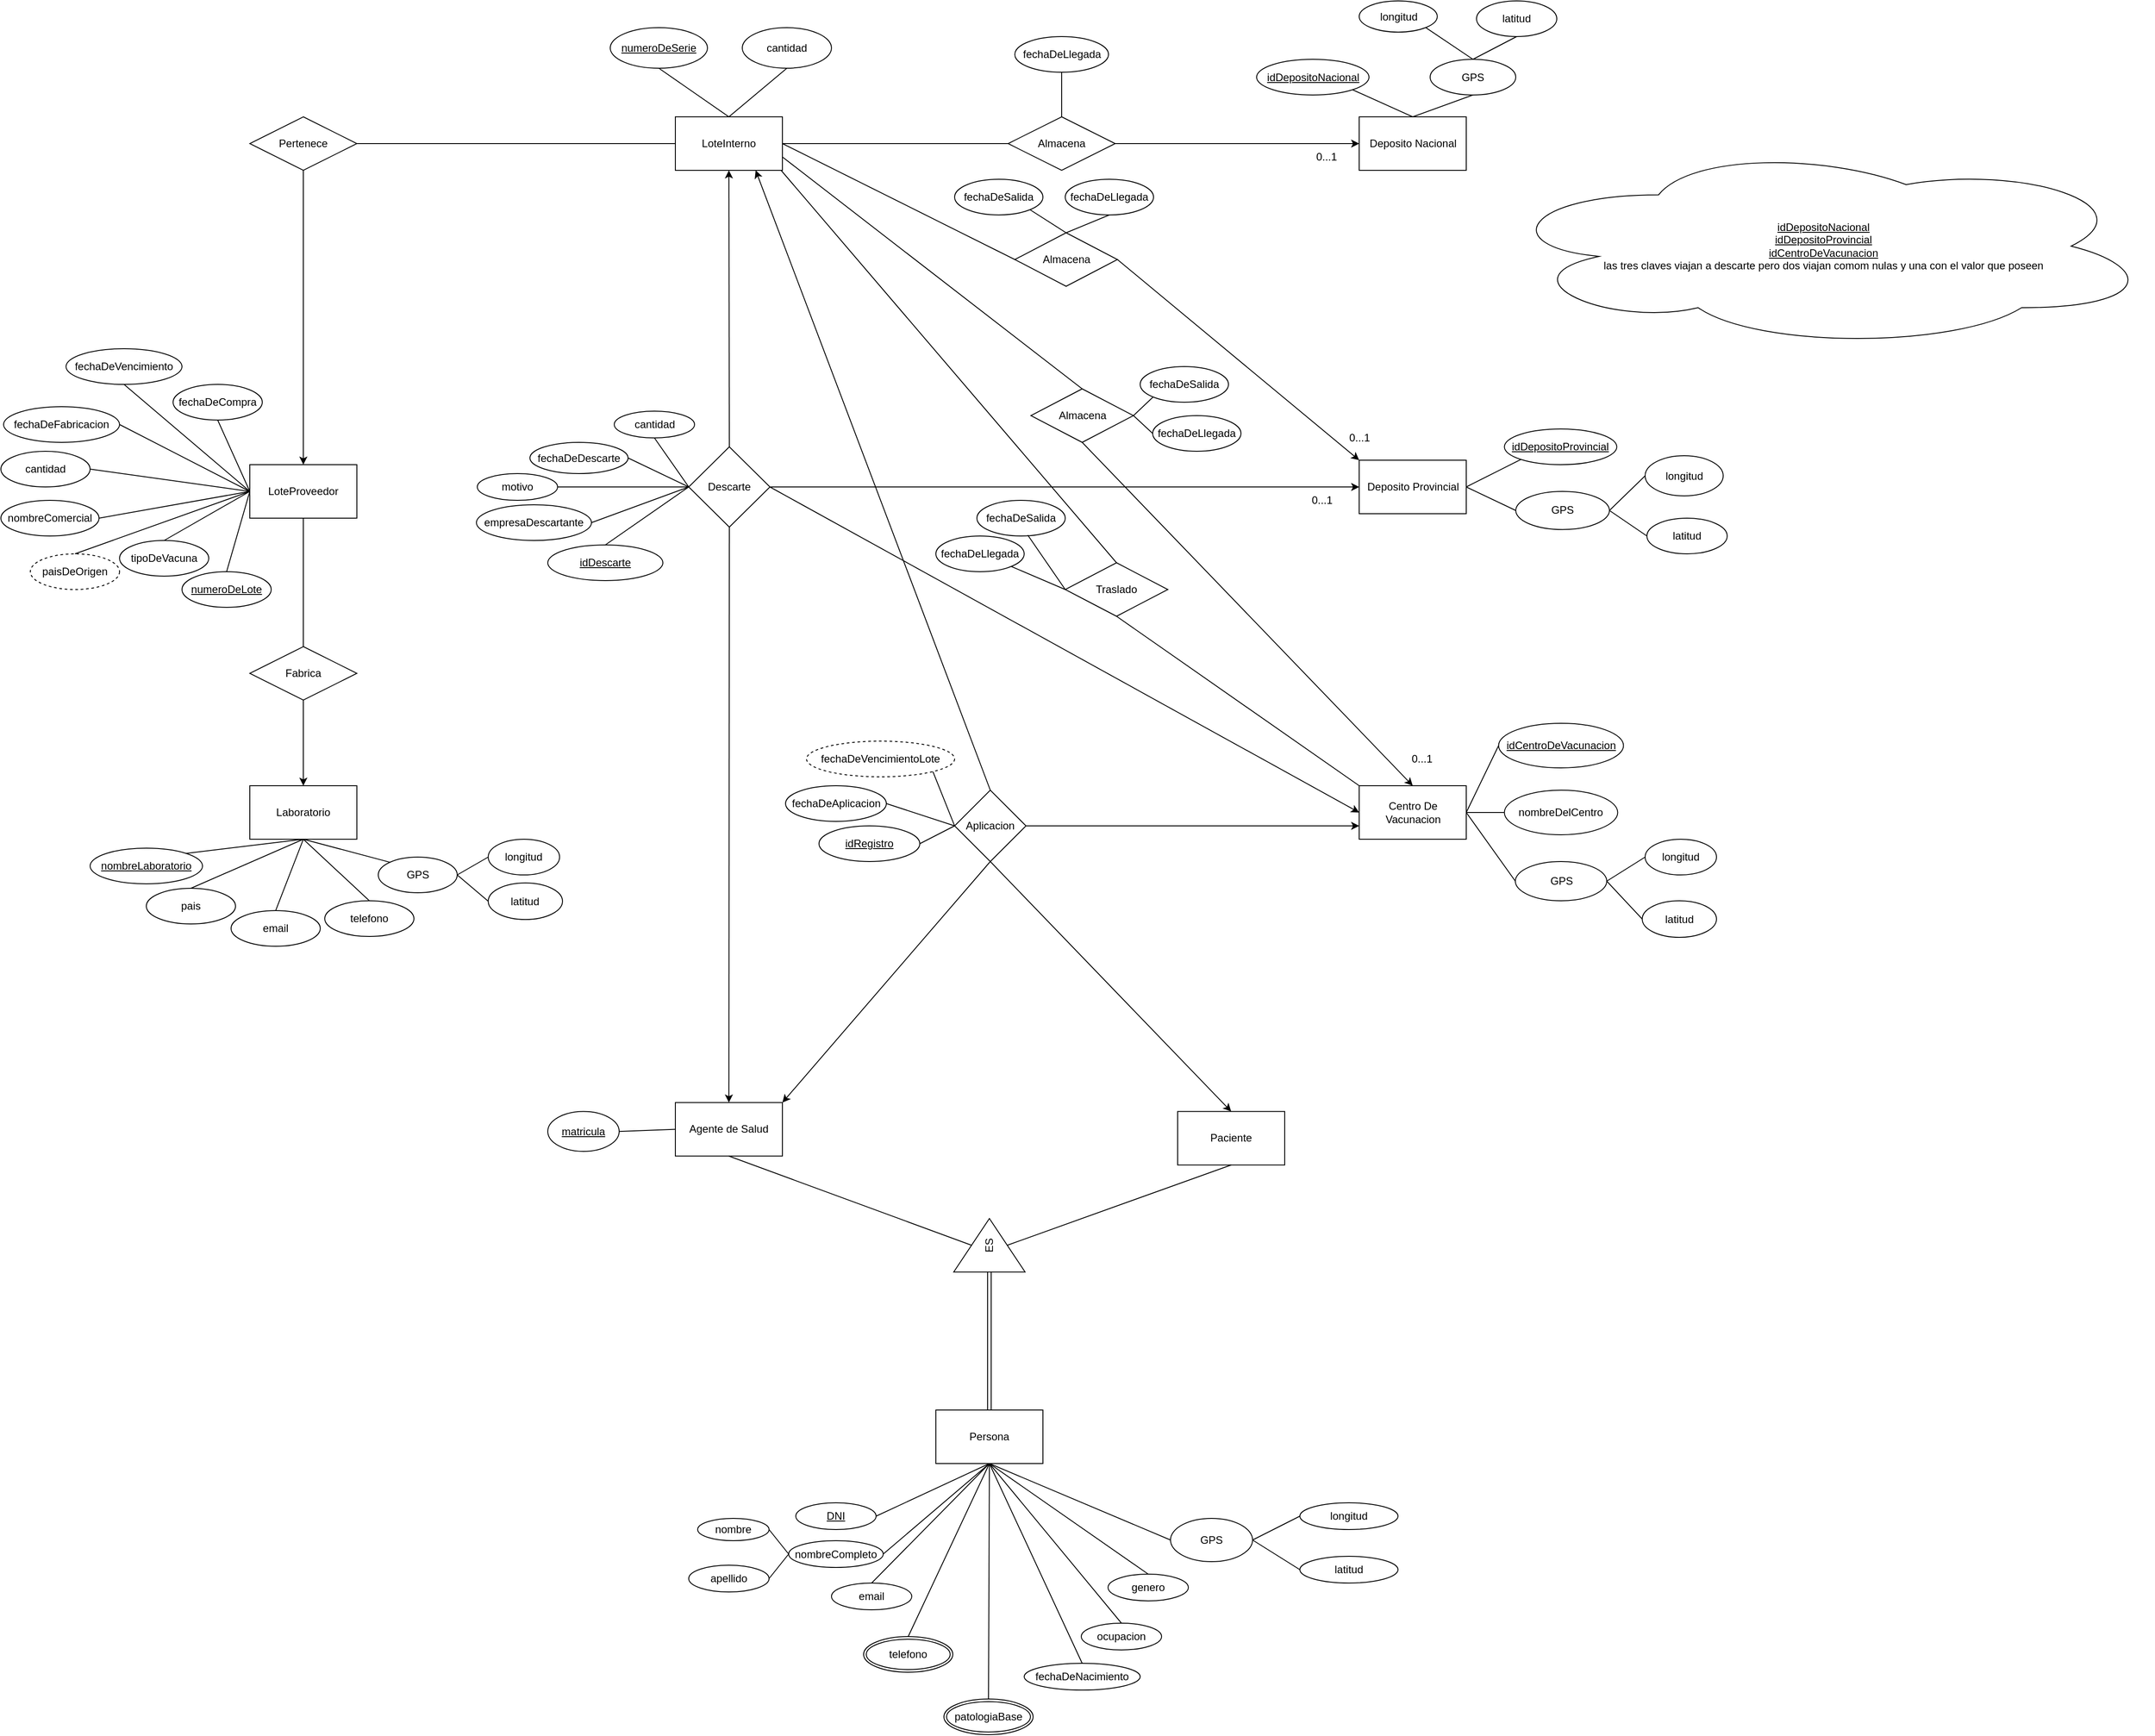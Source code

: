 <mxfile version="21.3.7" type="device">
  <diagram name="Página-1" id="UumRgVF10OllgIxd6Wih">
    <mxGraphModel dx="2501" dy="844" grid="1" gridSize="10" guides="1" tooltips="1" connect="1" arrows="1" fold="1" page="1" pageScale="1" pageWidth="827" pageHeight="1169" math="0" shadow="0">
      <root>
        <mxCell id="0" />
        <mxCell id="1" parent="0" />
        <mxCell id="G4ubJuRZwnA4jvrCSkE_-2" value="" style="endArrow=none;html=1;rounded=0;entryX=1;entryY=0.5;entryDx=0;entryDy=0;exitX=0;exitY=0.5;exitDx=0;exitDy=0;" parent="1" source="S8Munmt8jO5Z0ubaHOOv-16" target="G4ubJuRZwnA4jvrCSkE_-52" edge="1">
          <mxGeometry width="50" height="50" relative="1" as="geometry">
            <mxPoint x="-124" y="555" as="sourcePoint" />
            <mxPoint x="407" y="140" as="targetPoint" />
          </mxGeometry>
        </mxCell>
        <mxCell id="G4ubJuRZwnA4jvrCSkE_-3" value="" style="endArrow=none;html=1;rounded=0;entryX=0.5;entryY=1;entryDx=0;entryDy=0;exitX=0;exitY=0.5;exitDx=0;exitDy=0;" parent="1" source="S8Munmt8jO5Z0ubaHOOv-16" target="G4ubJuRZwnA4jvrCSkE_-53" edge="1">
          <mxGeometry width="50" height="50" relative="1" as="geometry">
            <mxPoint x="-124" y="555" as="sourcePoint" />
            <mxPoint x="511" y="110" as="targetPoint" />
          </mxGeometry>
        </mxCell>
        <mxCell id="G4ubJuRZwnA4jvrCSkE_-5" value="" style="endArrow=none;html=1;rounded=0;entryX=0.5;entryY=1;entryDx=0;entryDy=0;exitX=0;exitY=0.5;exitDx=0;exitDy=0;" parent="1" source="S8Munmt8jO5Z0ubaHOOv-16" target="G4ubJuRZwnA4jvrCSkE_-54" edge="1">
          <mxGeometry width="50" height="50" relative="1" as="geometry">
            <mxPoint x="-124" y="555" as="sourcePoint" />
            <mxPoint x="537" y="170" as="targetPoint" />
          </mxGeometry>
        </mxCell>
        <mxCell id="G4ubJuRZwnA4jvrCSkE_-6" value="Deposito Nacional" style="rounded=0;whiteSpace=wrap;html=1;" parent="1" vertex="1">
          <mxGeometry x="1109.5" y="140" width="120" height="60" as="geometry" />
        </mxCell>
        <mxCell id="G4ubJuRZwnA4jvrCSkE_-7" value="" style="endArrow=none;html=1;rounded=0;exitX=0.5;exitY=1;exitDx=0;exitDy=0;entryX=1;entryY=0;entryDx=0;entryDy=0;" parent="1" source="S8Munmt8jO5Z0ubaHOOv-17" target="G4ubJuRZwnA4jvrCSkE_-37" edge="1">
          <mxGeometry width="50" height="50" relative="1" as="geometry">
            <mxPoint x="-74" y="944" as="sourcePoint" />
            <mxPoint x="-169" y="969" as="targetPoint" />
          </mxGeometry>
        </mxCell>
        <mxCell id="G4ubJuRZwnA4jvrCSkE_-8" value="" style="endArrow=none;html=1;rounded=0;exitX=0.5;exitY=1;exitDx=0;exitDy=0;entryX=0;entryY=0;entryDx=0;entryDy=0;" parent="1" source="S8Munmt8jO5Z0ubaHOOv-17" target="S8Munmt8jO5Z0ubaHOOv-19" edge="1">
          <mxGeometry width="50" height="50" relative="1" as="geometry">
            <mxPoint x="-74" y="944" as="sourcePoint" />
            <mxPoint x="10" y="970" as="targetPoint" />
          </mxGeometry>
        </mxCell>
        <mxCell id="G4ubJuRZwnA4jvrCSkE_-9" value="" style="endArrow=none;html=1;rounded=0;exitX=0.5;exitY=1;exitDx=0;exitDy=0;entryX=0.5;entryY=0;entryDx=0;entryDy=0;" parent="1" source="S8Munmt8jO5Z0ubaHOOv-17" target="G4ubJuRZwnA4jvrCSkE_-95" edge="1">
          <mxGeometry width="50" height="50" relative="1" as="geometry">
            <mxPoint x="-74" y="944" as="sourcePoint" />
            <mxPoint x="10" y="1004" as="targetPoint" />
          </mxGeometry>
        </mxCell>
        <mxCell id="G4ubJuRZwnA4jvrCSkE_-12" value="fechaDeAplicacion" style="ellipse;whiteSpace=wrap;html=1;" parent="1" vertex="1">
          <mxGeometry x="466.5" y="890" width="113" height="40" as="geometry" />
        </mxCell>
        <mxCell id="G4ubJuRZwnA4jvrCSkE_-13" value="" style="endArrow=none;html=1;rounded=0;exitX=1;exitY=0.5;exitDx=0;exitDy=0;entryX=0;entryY=0.5;entryDx=0;entryDy=0;" parent="1" source="98Teu61B5DkahZ-dsKw--10" target="G4ubJuRZwnA4jvrCSkE_-22" edge="1">
          <mxGeometry width="50" height="50" relative="1" as="geometry">
            <mxPoint x="851" y="1227.5" as="sourcePoint" />
            <mxPoint x="1022" y="1152.5" as="targetPoint" />
          </mxGeometry>
        </mxCell>
        <mxCell id="G4ubJuRZwnA4jvrCSkE_-14" value="" style="endArrow=none;html=1;rounded=0;exitX=0.5;exitY=0;exitDx=0;exitDy=0;entryX=0;entryY=0.5;entryDx=0;entryDy=0;" parent="1" source="G4ubJuRZwnA4jvrCSkE_-50" target="S8Munmt8jO5Z0ubaHOOv-16" edge="1">
          <mxGeometry width="50" height="50" relative="1" as="geometry">
            <mxPoint x="271" y="210" as="sourcePoint" />
            <mxPoint x="-124" y="555" as="targetPoint" />
          </mxGeometry>
        </mxCell>
        <mxCell id="G4ubJuRZwnA4jvrCSkE_-15" value="" style="endArrow=none;html=1;rounded=0;exitX=0.5;exitY=1;exitDx=0;exitDy=0;entryX=0.5;entryY=0;entryDx=0;entryDy=0;" parent="1" source="G4ubJuRZwnA4jvrCSkE_-51" edge="1" target="S8Munmt8jO5Z0ubaHOOv-7">
          <mxGeometry width="50" height="50" relative="1" as="geometry">
            <mxPoint x="306" y="20" as="sourcePoint" />
            <mxPoint x="393" y="109" as="targetPoint" />
          </mxGeometry>
        </mxCell>
        <mxCell id="G4ubJuRZwnA4jvrCSkE_-16" value="" style="endArrow=none;html=1;rounded=0;exitX=0.5;exitY=0;exitDx=0;exitDy=0;entryX=0.5;entryY=1;entryDx=0;entryDy=0;" parent="1" source="G4ubJuRZwnA4jvrCSkE_-43" target="S8Munmt8jO5Z0ubaHOOv-16" edge="1">
          <mxGeometry width="50" height="50" relative="1" as="geometry">
            <mxPoint x="-187" y="385" as="sourcePoint" />
            <mxPoint x="-74" y="575" as="targetPoint" />
          </mxGeometry>
        </mxCell>
        <mxCell id="G4ubJuRZwnA4jvrCSkE_-17" value="" style="endArrow=none;html=1;rounded=0;entryX=1;entryY=0.5;entryDx=0;entryDy=0;exitX=0;exitY=0.5;exitDx=0;exitDy=0;" parent="1" source="S8Munmt8jO5Z0ubaHOOv-16" target="G4ubJuRZwnA4jvrCSkE_-48" edge="1">
          <mxGeometry width="50" height="50" relative="1" as="geometry">
            <mxPoint x="-124" y="555" as="sourcePoint" />
            <mxPoint x="51" y="465" as="targetPoint" />
          </mxGeometry>
        </mxCell>
        <mxCell id="G4ubJuRZwnA4jvrCSkE_-18" value="" style="endArrow=none;html=1;rounded=0;entryX=0.5;entryY=0;entryDx=0;entryDy=0;exitX=0;exitY=0.5;exitDx=0;exitDy=0;" parent="1" source="S8Munmt8jO5Z0ubaHOOv-16" target="G4ubJuRZwnA4jvrCSkE_-47" edge="1">
          <mxGeometry width="50" height="50" relative="1" as="geometry">
            <mxPoint x="-124" y="555" as="sourcePoint" />
            <mxPoint x="-39" y="435" as="targetPoint" />
          </mxGeometry>
        </mxCell>
        <mxCell id="G4ubJuRZwnA4jvrCSkE_-19" value="Centro De Vacunacion" style="rounded=0;whiteSpace=wrap;html=1;" parent="1" vertex="1">
          <mxGeometry x="1109.5" y="890" width="120" height="60" as="geometry" />
        </mxCell>
        <mxCell id="G4ubJuRZwnA4jvrCSkE_-22" value="Aplicacion" style="rhombus;whiteSpace=wrap;html=1;fillColor=#FFFFFF;" parent="1" vertex="1">
          <mxGeometry x="656" y="895" width="80" height="80" as="geometry" />
        </mxCell>
        <mxCell id="G4ubJuRZwnA4jvrCSkE_-23" value="" style="endArrow=classic;html=1;rounded=0;exitX=1;exitY=0.5;exitDx=0;exitDy=0;entryX=0;entryY=0.75;entryDx=0;entryDy=0;" parent="1" source="G4ubJuRZwnA4jvrCSkE_-22" target="G4ubJuRZwnA4jvrCSkE_-19" edge="1">
          <mxGeometry width="50" height="50" relative="1" as="geometry">
            <mxPoint x="1257" y="1081.5" as="sourcePoint" />
            <mxPoint x="910" y="1000" as="targetPoint" />
          </mxGeometry>
        </mxCell>
        <mxCell id="G4ubJuRZwnA4jvrCSkE_-26" value="" style="endArrow=none;html=1;rounded=0;exitX=1;exitY=0.5;exitDx=0;exitDy=0;entryX=0;entryY=0.5;entryDx=0;entryDy=0;" parent="1" source="G4ubJuRZwnA4jvrCSkE_-27" edge="1">
          <mxGeometry relative="1" as="geometry">
            <mxPoint x="-74.0" y="535" as="sourcePoint" />
            <mxPoint x="353" y="170" as="targetPoint" />
          </mxGeometry>
        </mxCell>
        <mxCell id="G4ubJuRZwnA4jvrCSkE_-27" value="Pertenece" style="shape=rhombus;perimeter=rhombusPerimeter;whiteSpace=wrap;html=1;align=center;" parent="1" vertex="1">
          <mxGeometry x="-134" y="140" width="120" height="60" as="geometry" />
        </mxCell>
        <mxCell id="G4ubJuRZwnA4jvrCSkE_-29" value="" style="endArrow=none;html=1;rounded=0;entryX=1;entryY=0.5;entryDx=0;entryDy=0;exitX=0;exitY=0.5;exitDx=0;exitDy=0;" parent="1" source="G4ubJuRZwnA4jvrCSkE_-55" target="S8Munmt8jO5Z0ubaHOOv-7" edge="1">
          <mxGeometry width="50" height="50" relative="1" as="geometry">
            <mxPoint x="690" y="260" as="sourcePoint" />
            <mxPoint x="453" y="170" as="targetPoint" />
          </mxGeometry>
        </mxCell>
        <mxCell id="G4ubJuRZwnA4jvrCSkE_-30" value="" style="endArrow=classic;html=1;rounded=0;entryX=0;entryY=0.5;entryDx=0;entryDy=0;exitX=1;exitY=0.5;exitDx=0;exitDy=0;" parent="1" source="G4ubJuRZwnA4jvrCSkE_-55" target="G4ubJuRZwnA4jvrCSkE_-6" edge="1">
          <mxGeometry width="50" height="50" relative="1" as="geometry">
            <mxPoint x="960" y="310" as="sourcePoint" />
            <mxPoint x="1040" y="340" as="targetPoint" />
          </mxGeometry>
        </mxCell>
        <mxCell id="G4ubJuRZwnA4jvrCSkE_-31" value="&lt;u&gt;idDepositoNacional&lt;/u&gt;" style="ellipse;whiteSpace=wrap;html=1;align=center;" parent="1" vertex="1">
          <mxGeometry x="994.5" y="75.5" width="126" height="40" as="geometry" />
        </mxCell>
        <mxCell id="G4ubJuRZwnA4jvrCSkE_-32" value="" style="endArrow=none;html=1;rounded=0;entryX=1;entryY=1;entryDx=0;entryDy=0;exitX=0.5;exitY=0;exitDx=0;exitDy=0;" parent="1" source="G4ubJuRZwnA4jvrCSkE_-6" target="G4ubJuRZwnA4jvrCSkE_-31" edge="1">
          <mxGeometry width="50" height="50" relative="1" as="geometry">
            <mxPoint x="1151.5" y="134.5" as="sourcePoint" />
            <mxPoint x="1250.5" y="104.5" as="targetPoint" />
          </mxGeometry>
        </mxCell>
        <mxCell id="G4ubJuRZwnA4jvrCSkE_-34" value="" style="endArrow=none;html=1;rounded=0;entryX=0;entryY=0.5;entryDx=0;entryDy=0;exitX=1;exitY=0.5;exitDx=0;exitDy=0;" parent="1" source="S8Munmt8jO5Z0ubaHOOv-7" target="G4ubJuRZwnA4jvrCSkE_-20" edge="1">
          <mxGeometry relative="1" as="geometry">
            <mxPoint x="453" y="180" as="sourcePoint" />
            <mxPoint x="1001" y="580" as="targetPoint" />
          </mxGeometry>
        </mxCell>
        <mxCell id="G4ubJuRZwnA4jvrCSkE_-37" value="nombreLaboratorio" style="ellipse;whiteSpace=wrap;html=1;align=center;fontStyle=4;" parent="1" vertex="1">
          <mxGeometry x="-313" y="960" width="126" height="40" as="geometry" />
        </mxCell>
        <mxCell id="G4ubJuRZwnA4jvrCSkE_-42" value="" style="edgeStyle=orthogonalEdgeStyle;rounded=0;orthogonalLoop=1;jettySize=auto;html=1;entryX=0.5;entryY=0;entryDx=0;entryDy=0;" parent="1" source="G4ubJuRZwnA4jvrCSkE_-43" target="S8Munmt8jO5Z0ubaHOOv-17" edge="1">
          <mxGeometry relative="1" as="geometry">
            <mxPoint x="-74" y="904" as="targetPoint" />
          </mxGeometry>
        </mxCell>
        <mxCell id="G4ubJuRZwnA4jvrCSkE_-43" value="Fabrica" style="shape=rhombus;perimeter=rhombusPerimeter;whiteSpace=wrap;html=1;align=center;" parent="1" vertex="1">
          <mxGeometry x="-134" y="734" width="120" height="60" as="geometry" />
        </mxCell>
        <mxCell id="G4ubJuRZwnA4jvrCSkE_-47" value="tipoDeVacuna" style="ellipse;whiteSpace=wrap;html=1;align=center;" parent="1" vertex="1">
          <mxGeometry x="-280" y="615" width="100" height="40" as="geometry" />
        </mxCell>
        <mxCell id="G4ubJuRZwnA4jvrCSkE_-48" value="nombreComercial" style="ellipse;whiteSpace=wrap;html=1;align=center;" parent="1" vertex="1">
          <mxGeometry x="-413" y="570" width="110" height="40" as="geometry" />
        </mxCell>
        <mxCell id="G4ubJuRZwnA4jvrCSkE_-50" value="numeroDeLote" style="ellipse;whiteSpace=wrap;html=1;align=center;fontStyle=4;" parent="1" vertex="1">
          <mxGeometry x="-210" y="650" width="100" height="40" as="geometry" />
        </mxCell>
        <mxCell id="G4ubJuRZwnA4jvrCSkE_-51" value="cantidad" style="ellipse;whiteSpace=wrap;html=1;align=center;fillColor=#FFFFFF;" parent="1" vertex="1">
          <mxGeometry x="418" y="40" width="100" height="45.5" as="geometry" />
        </mxCell>
        <mxCell id="G4ubJuRZwnA4jvrCSkE_-52" value="fechaDeFabricacion" style="ellipse;whiteSpace=wrap;html=1;align=center;" parent="1" vertex="1">
          <mxGeometry x="-410" y="465" width="130" height="40" as="geometry" />
        </mxCell>
        <mxCell id="G4ubJuRZwnA4jvrCSkE_-53" value="fechaDeVencimiento" style="ellipse;whiteSpace=wrap;html=1;align=center;" parent="1" vertex="1">
          <mxGeometry x="-340" y="400" width="130" height="40" as="geometry" />
        </mxCell>
        <mxCell id="G4ubJuRZwnA4jvrCSkE_-54" value="fechaDeCompra" style="ellipse;whiteSpace=wrap;html=1;align=center;" parent="1" vertex="1">
          <mxGeometry x="-220" y="440" width="100" height="40" as="geometry" />
        </mxCell>
        <mxCell id="G4ubJuRZwnA4jvrCSkE_-55" value="Almacena" style="shape=rhombus;perimeter=rhombusPerimeter;whiteSpace=wrap;html=1;align=center;" parent="1" vertex="1">
          <mxGeometry x="716" y="140" width="120" height="60" as="geometry" />
        </mxCell>
        <mxCell id="G4ubJuRZwnA4jvrCSkE_-56" value="Deposito Provincial" style="rounded=0;whiteSpace=wrap;html=1;" parent="1" vertex="1">
          <mxGeometry x="1109.5" y="525" width="120" height="60" as="geometry" />
        </mxCell>
        <mxCell id="G4ubJuRZwnA4jvrCSkE_-57" value="&lt;u&gt;idDepositoProvincial&lt;/u&gt;" style="ellipse;whiteSpace=wrap;html=1;align=center;" parent="1" vertex="1">
          <mxGeometry x="1272.25" y="490" width="126" height="40" as="geometry" />
        </mxCell>
        <mxCell id="G4ubJuRZwnA4jvrCSkE_-58" value="" style="endArrow=none;html=1;rounded=0;entryX=0;entryY=1;entryDx=0;entryDy=0;exitX=1;exitY=0.5;exitDx=0;exitDy=0;" parent="1" source="G4ubJuRZwnA4jvrCSkE_-56" target="G4ubJuRZwnA4jvrCSkE_-57" edge="1">
          <mxGeometry width="50" height="50" relative="1" as="geometry">
            <mxPoint x="1232.5" y="555" as="sourcePoint" />
            <mxPoint x="966.5" y="580" as="targetPoint" />
          </mxGeometry>
        </mxCell>
        <mxCell id="G4ubJuRZwnA4jvrCSkE_-59" value="paisDeOrigen" style="ellipse;whiteSpace=wrap;html=1;align=center;dashed=1;" parent="1" vertex="1">
          <mxGeometry x="-380" y="630" width="100" height="40" as="geometry" />
        </mxCell>
        <mxCell id="G4ubJuRZwnA4jvrCSkE_-60" value="" style="endArrow=none;html=1;rounded=0;exitX=0;exitY=0.5;exitDx=0;exitDy=0;entryX=0.5;entryY=0;entryDx=0;entryDy=0;" parent="1" source="S8Munmt8jO5Z0ubaHOOv-16" target="G4ubJuRZwnA4jvrCSkE_-59" edge="1">
          <mxGeometry width="50" height="50" relative="1" as="geometry">
            <mxPoint x="-124" y="555" as="sourcePoint" />
            <mxPoint x="-139" y="485" as="targetPoint" />
          </mxGeometry>
        </mxCell>
        <mxCell id="G4ubJuRZwnA4jvrCSkE_-64" value="Persona" style="rounded=0;whiteSpace=wrap;html=1;" parent="1" vertex="1">
          <mxGeometry x="635" y="1590" width="120" height="60" as="geometry" />
        </mxCell>
        <mxCell id="G4ubJuRZwnA4jvrCSkE_-65" value="&lt;u&gt;DNI&lt;/u&gt;" style="ellipse;whiteSpace=wrap;html=1;" parent="1" vertex="1">
          <mxGeometry x="478" y="1694" width="90" height="30" as="geometry" />
        </mxCell>
        <mxCell id="G4ubJuRZwnA4jvrCSkE_-66" value="" style="endArrow=none;html=1;rounded=0;entryX=0.5;entryY=1;entryDx=0;entryDy=0;exitX=1;exitY=0.5;exitDx=0;exitDy=0;" parent="1" source="G4ubJuRZwnA4jvrCSkE_-65" target="G4ubJuRZwnA4jvrCSkE_-64" edge="1">
          <mxGeometry width="50" height="50" relative="1" as="geometry">
            <mxPoint x="214" y="1724" as="sourcePoint" />
            <mxPoint x="329" y="1704" as="targetPoint" />
          </mxGeometry>
        </mxCell>
        <mxCell id="G4ubJuRZwnA4jvrCSkE_-67" value="genero" style="ellipse;whiteSpace=wrap;html=1;" parent="1" vertex="1">
          <mxGeometry x="828" y="1774" width="90" height="30" as="geometry" />
        </mxCell>
        <mxCell id="G4ubJuRZwnA4jvrCSkE_-68" value="email" style="ellipse;whiteSpace=wrap;html=1;" parent="1" vertex="1">
          <mxGeometry x="518" y="1784" width="90" height="30" as="geometry" />
        </mxCell>
        <mxCell id="G4ubJuRZwnA4jvrCSkE_-69" value="fechaDeNacimiento" style="ellipse;whiteSpace=wrap;html=1;" parent="1" vertex="1">
          <mxGeometry x="734" y="1874" width="130" height="30" as="geometry" />
        </mxCell>
        <mxCell id="G4ubJuRZwnA4jvrCSkE_-70" value="apellido" style="ellipse;whiteSpace=wrap;html=1;" parent="1" vertex="1">
          <mxGeometry x="358" y="1764" width="90" height="30" as="geometry" />
        </mxCell>
        <mxCell id="G4ubJuRZwnA4jvrCSkE_-71" value="nombreCompleto" style="ellipse;whiteSpace=wrap;html=1;" parent="1" vertex="1">
          <mxGeometry x="470" y="1736.5" width="106" height="30" as="geometry" />
        </mxCell>
        <mxCell id="G4ubJuRZwnA4jvrCSkE_-72" value="" style="endArrow=none;html=1;rounded=0;entryX=1;entryY=0.5;entryDx=0;entryDy=0;exitX=0.5;exitY=1;exitDx=0;exitDy=0;" parent="1" source="G4ubJuRZwnA4jvrCSkE_-64" target="G4ubJuRZwnA4jvrCSkE_-71" edge="1">
          <mxGeometry width="50" height="50" relative="1" as="geometry">
            <mxPoint x="729" y="1704" as="sourcePoint" />
            <mxPoint x="644" y="1764" as="targetPoint" />
          </mxGeometry>
        </mxCell>
        <mxCell id="G4ubJuRZwnA4jvrCSkE_-73" value="" style="endArrow=none;html=1;rounded=0;entryX=1;entryY=0.5;entryDx=0;entryDy=0;exitX=0;exitY=0.5;exitDx=0;exitDy=0;" parent="1" source="G4ubJuRZwnA4jvrCSkE_-71" target="G4ubJuRZwnA4jvrCSkE_-70" edge="1">
          <mxGeometry width="50" height="50" relative="1" as="geometry">
            <mxPoint x="779" y="1794" as="sourcePoint" />
            <mxPoint x="654" y="1774" as="targetPoint" />
          </mxGeometry>
        </mxCell>
        <mxCell id="G4ubJuRZwnA4jvrCSkE_-74" value="" style="endArrow=none;html=1;rounded=0;entryX=0.5;entryY=0;entryDx=0;entryDy=0;exitX=0.5;exitY=1;exitDx=0;exitDy=0;" parent="1" source="G4ubJuRZwnA4jvrCSkE_-64" target="G4ubJuRZwnA4jvrCSkE_-69" edge="1">
          <mxGeometry width="50" height="50" relative="1" as="geometry">
            <mxPoint x="749" y="1724" as="sourcePoint" />
            <mxPoint x="664" y="1784" as="targetPoint" />
          </mxGeometry>
        </mxCell>
        <mxCell id="G4ubJuRZwnA4jvrCSkE_-75" value="" style="endArrow=none;html=1;rounded=0;entryX=0.5;entryY=0;entryDx=0;entryDy=0;exitX=0.5;exitY=1;exitDx=0;exitDy=0;" parent="1" source="G4ubJuRZwnA4jvrCSkE_-64" target="G4ubJuRZwnA4jvrCSkE_-81" edge="1">
          <mxGeometry width="50" height="50" relative="1" as="geometry">
            <mxPoint x="739" y="1824" as="sourcePoint" />
            <mxPoint x="719" y="1844" as="targetPoint" />
          </mxGeometry>
        </mxCell>
        <mxCell id="G4ubJuRZwnA4jvrCSkE_-76" value="" style="endArrow=none;html=1;rounded=0;entryX=0.5;entryY=0;entryDx=0;entryDy=0;exitX=0.5;exitY=1;exitDx=0;exitDy=0;" parent="1" source="G4ubJuRZwnA4jvrCSkE_-64" target="G4ubJuRZwnA4jvrCSkE_-68" edge="1">
          <mxGeometry width="50" height="50" relative="1" as="geometry">
            <mxPoint x="749" y="1794" as="sourcePoint" />
            <mxPoint x="684" y="1804" as="targetPoint" />
          </mxGeometry>
        </mxCell>
        <mxCell id="G4ubJuRZwnA4jvrCSkE_-77" value="" style="endArrow=none;html=1;rounded=0;entryX=0.5;entryY=0;entryDx=0;entryDy=0;exitX=0.5;exitY=1;exitDx=0;exitDy=0;" parent="1" source="G4ubJuRZwnA4jvrCSkE_-64" target="G4ubJuRZwnA4jvrCSkE_-67" edge="1">
          <mxGeometry width="50" height="50" relative="1" as="geometry">
            <mxPoint x="779" y="1754" as="sourcePoint" />
            <mxPoint x="694" y="1814" as="targetPoint" />
            <Array as="points" />
          </mxGeometry>
        </mxCell>
        <mxCell id="G4ubJuRZwnA4jvrCSkE_-78" value="" style="endArrow=none;html=1;rounded=0;entryX=0;entryY=0.5;entryDx=0;entryDy=0;exitX=0.5;exitY=1;exitDx=0;exitDy=0;" parent="1" source="G4ubJuRZwnA4jvrCSkE_-64" target="G4ubJuRZwnA4jvrCSkE_-121" edge="1">
          <mxGeometry width="50" height="50" relative="1" as="geometry">
            <mxPoint x="789" y="1764" as="sourcePoint" />
            <mxPoint x="888" y="1726.5" as="targetPoint" />
          </mxGeometry>
        </mxCell>
        <mxCell id="G4ubJuRZwnA4jvrCSkE_-79" value="nombre" style="ellipse;whiteSpace=wrap;html=1;align=center;" parent="1" vertex="1">
          <mxGeometry x="368" y="1711.5" width="80" height="25" as="geometry" />
        </mxCell>
        <mxCell id="G4ubJuRZwnA4jvrCSkE_-80" value="" style="endArrow=none;html=1;rounded=0;entryX=1;entryY=0.5;entryDx=0;entryDy=0;exitX=0;exitY=0.5;exitDx=0;exitDy=0;" parent="1" source="G4ubJuRZwnA4jvrCSkE_-71" target="G4ubJuRZwnA4jvrCSkE_-79" edge="1">
          <mxGeometry width="50" height="50" relative="1" as="geometry">
            <mxPoint x="568" y="1779" as="sourcePoint" />
            <mxPoint x="528" y="1819" as="targetPoint" />
          </mxGeometry>
        </mxCell>
        <mxCell id="G4ubJuRZwnA4jvrCSkE_-81" value="telefono" style="ellipse;shape=doubleEllipse;margin=3;whiteSpace=wrap;html=1;align=center;" parent="1" vertex="1">
          <mxGeometry x="554" y="1844" width="100" height="40" as="geometry" />
        </mxCell>
        <mxCell id="G4ubJuRZwnA4jvrCSkE_-82" value="patologiaBase" style="ellipse;shape=doubleEllipse;margin=3;whiteSpace=wrap;html=1;align=center;" parent="1" vertex="1">
          <mxGeometry x="644" y="1914" width="100" height="40" as="geometry" />
        </mxCell>
        <mxCell id="G4ubJuRZwnA4jvrCSkE_-83" value="" style="endArrow=none;html=1;rounded=0;entryX=0.5;entryY=0;entryDx=0;entryDy=0;exitX=0.5;exitY=1;exitDx=0;exitDy=0;" parent="1" source="G4ubJuRZwnA4jvrCSkE_-64" target="G4ubJuRZwnA4jvrCSkE_-82" edge="1">
          <mxGeometry width="50" height="50" relative="1" as="geometry">
            <mxPoint x="729" y="1704" as="sourcePoint" />
            <mxPoint x="874" y="1794" as="targetPoint" />
          </mxGeometry>
        </mxCell>
        <mxCell id="G4ubJuRZwnA4jvrCSkE_-84" value="ocupacion" style="ellipse;whiteSpace=wrap;html=1;" parent="1" vertex="1">
          <mxGeometry x="798" y="1829" width="90" height="30" as="geometry" />
        </mxCell>
        <mxCell id="G4ubJuRZwnA4jvrCSkE_-85" value="" style="endArrow=none;html=1;rounded=0;entryX=0.5;entryY=0;entryDx=0;entryDy=0;exitX=0.5;exitY=1;exitDx=0;exitDy=0;" parent="1" source="G4ubJuRZwnA4jvrCSkE_-64" target="G4ubJuRZwnA4jvrCSkE_-84" edge="1">
          <mxGeometry width="50" height="50" relative="1" as="geometry">
            <mxPoint x="729" y="1704" as="sourcePoint" />
            <mxPoint x="918" y="1739" as="targetPoint" />
            <Array as="points" />
          </mxGeometry>
        </mxCell>
        <mxCell id="G4ubJuRZwnA4jvrCSkE_-86" value="ES" style="triangle;whiteSpace=wrap;html=1;rotation=-90;" parent="1" vertex="1">
          <mxGeometry x="665" y="1365.25" width="60" height="80" as="geometry" />
        </mxCell>
        <mxCell id="G4ubJuRZwnA4jvrCSkE_-87" value="" style="endArrow=none;html=1;rounded=0;entryX=0.5;entryY=0;entryDx=0;entryDy=0;exitX=0;exitY=0.5;exitDx=0;exitDy=0;shape=link;" parent="1" source="G4ubJuRZwnA4jvrCSkE_-86" target="G4ubJuRZwnA4jvrCSkE_-64" edge="1">
          <mxGeometry relative="1" as="geometry">
            <mxPoint x="583" y="1520" as="sourcePoint" />
            <mxPoint x="743" y="1520" as="targetPoint" />
          </mxGeometry>
        </mxCell>
        <mxCell id="G4ubJuRZwnA4jvrCSkE_-88" value="Agente de Salud" style="rounded=0;whiteSpace=wrap;html=1;" parent="1" vertex="1">
          <mxGeometry x="343" y="1245.25" width="120" height="60" as="geometry" />
        </mxCell>
        <mxCell id="G4ubJuRZwnA4jvrCSkE_-89" value="" style="endArrow=none;html=1;rounded=0;entryX=0.5;entryY=1;entryDx=0;entryDy=0;exitX=0.5;exitY=0;exitDx=0;exitDy=0;" parent="1" source="G4ubJuRZwnA4jvrCSkE_-86" target="G4ubJuRZwnA4jvrCSkE_-88" edge="1">
          <mxGeometry width="50" height="50" relative="1" as="geometry">
            <mxPoint x="1277" y="1345.25" as="sourcePoint" />
            <mxPoint x="1327" y="1295.25" as="targetPoint" />
          </mxGeometry>
        </mxCell>
        <mxCell id="G4ubJuRZwnA4jvrCSkE_-90" value="Paciente" style="rounded=0;whiteSpace=wrap;html=1;" parent="1" vertex="1">
          <mxGeometry x="906" y="1255.25" width="120" height="60" as="geometry" />
        </mxCell>
        <mxCell id="G4ubJuRZwnA4jvrCSkE_-91" value="matricula" style="ellipse;whiteSpace=wrap;html=1;align=center;fontStyle=4;" parent="1" vertex="1">
          <mxGeometry x="200" y="1255.25" width="80" height="44.75" as="geometry" />
        </mxCell>
        <mxCell id="G4ubJuRZwnA4jvrCSkE_-92" value="" style="endArrow=none;html=1;rounded=0;entryX=0.5;entryY=1;entryDx=0;entryDy=0;exitX=0.5;exitY=1;exitDx=0;exitDy=0;" parent="1" source="G4ubJuRZwnA4jvrCSkE_-86" target="G4ubJuRZwnA4jvrCSkE_-90" edge="1">
          <mxGeometry width="50" height="50" relative="1" as="geometry">
            <mxPoint x="1053" y="1445.25" as="sourcePoint" />
            <mxPoint x="973" y="1305.25" as="targetPoint" />
          </mxGeometry>
        </mxCell>
        <mxCell id="G4ubJuRZwnA4jvrCSkE_-93" value="" style="endArrow=none;html=1;rounded=0;entryX=0;entryY=0.5;entryDx=0;entryDy=0;exitX=1;exitY=0.5;exitDx=0;exitDy=0;" parent="1" source="G4ubJuRZwnA4jvrCSkE_-91" target="G4ubJuRZwnA4jvrCSkE_-88" edge="1">
          <mxGeometry width="50" height="50" relative="1" as="geometry">
            <mxPoint x="230" y="1305.25" as="sourcePoint" />
            <mxPoint y="1275.25" as="targetPoint" />
          </mxGeometry>
        </mxCell>
        <mxCell id="G4ubJuRZwnA4jvrCSkE_-95" value="telefono" style="ellipse;whiteSpace=wrap;html=1;align=center;" parent="1" vertex="1">
          <mxGeometry x="-50" y="1019" width="100" height="40" as="geometry" />
        </mxCell>
        <mxCell id="G4ubJuRZwnA4jvrCSkE_-96" value="" style="endArrow=none;html=1;rounded=0;exitX=0.5;exitY=1;exitDx=0;exitDy=0;entryX=0.5;entryY=0;entryDx=0;entryDy=0;" parent="1" source="S8Munmt8jO5Z0ubaHOOv-17" target="G4ubJuRZwnA4jvrCSkE_-97" edge="1">
          <mxGeometry width="50" height="50" relative="1" as="geometry">
            <mxPoint x="-74" y="944" as="sourcePoint" />
            <mxPoint x="-20" y="1034" as="targetPoint" />
          </mxGeometry>
        </mxCell>
        <mxCell id="G4ubJuRZwnA4jvrCSkE_-97" value="email" style="ellipse;whiteSpace=wrap;html=1;align=center;" parent="1" vertex="1">
          <mxGeometry x="-155" y="1030" width="100" height="40" as="geometry" />
        </mxCell>
        <mxCell id="G4ubJuRZwnA4jvrCSkE_-98" value="&lt;u&gt;idDepositoNacional&lt;br&gt;idDepositoProvincial&lt;br&gt;idCentroDeVacunacion&lt;/u&gt;&lt;br&gt;las tres claves viajan a descarte pero dos viajan comom nulas y una con el valor que poseen" style="ellipse;shape=cloud;whiteSpace=wrap;html=1;align=center;" parent="1" vertex="1">
          <mxGeometry x="1260" y="170" width="740" height="230" as="geometry" />
        </mxCell>
        <mxCell id="G4ubJuRZwnA4jvrCSkE_-99" value="GPS" style="ellipse;whiteSpace=wrap;html=1;" parent="1" vertex="1">
          <mxGeometry x="1189" y="75.5" width="96" height="40" as="geometry" />
        </mxCell>
        <mxCell id="G4ubJuRZwnA4jvrCSkE_-100" value="" style="endArrow=none;html=1;rounded=0;entryX=0.5;entryY=1;entryDx=0;entryDy=0;exitX=0.5;exitY=0;exitDx=0;exitDy=0;" parent="1" source="G4ubJuRZwnA4jvrCSkE_-6" target="G4ubJuRZwnA4jvrCSkE_-99" edge="1">
          <mxGeometry width="50" height="50" relative="1" as="geometry">
            <mxPoint x="1151.5" y="134.5" as="sourcePoint" />
            <mxPoint x="1161.5" y="74.5" as="targetPoint" />
          </mxGeometry>
        </mxCell>
        <mxCell id="G4ubJuRZwnA4jvrCSkE_-105" value="GPS" style="ellipse;whiteSpace=wrap;html=1;" parent="1" vertex="1">
          <mxGeometry x="1285" y="560" width="105" height="42.75" as="geometry" />
        </mxCell>
        <mxCell id="G4ubJuRZwnA4jvrCSkE_-106" value="" style="endArrow=none;html=1;rounded=0;exitX=1;exitY=0.5;exitDx=0;exitDy=0;entryX=0;entryY=0.5;entryDx=0;entryDy=0;" parent="1" source="G4ubJuRZwnA4jvrCSkE_-56" target="G4ubJuRZwnA4jvrCSkE_-105" edge="1">
          <mxGeometry width="50" height="50" relative="1" as="geometry">
            <mxPoint x="1232.5" y="555" as="sourcePoint" />
            <mxPoint x="1461.5" y="635" as="targetPoint" />
          </mxGeometry>
        </mxCell>
        <mxCell id="G4ubJuRZwnA4jvrCSkE_-107" value="" style="endArrow=none;html=1;rounded=0;entryX=1;entryY=0.5;entryDx=0;entryDy=0;exitX=0;exitY=0.5;exitDx=0;exitDy=0;" parent="1" source="G4ubJuRZwnA4jvrCSkE_-108" target="G4ubJuRZwnA4jvrCSkE_-105" edge="1">
          <mxGeometry width="50" height="50" relative="1" as="geometry">
            <mxPoint x="848.5" y="500" as="sourcePoint" />
            <mxPoint x="772.5" y="560" as="targetPoint" />
          </mxGeometry>
        </mxCell>
        <mxCell id="G4ubJuRZwnA4jvrCSkE_-108" value="latitud" style="ellipse;whiteSpace=wrap;html=1;" parent="1" vertex="1">
          <mxGeometry x="1432" y="590" width="90" height="40" as="geometry" />
        </mxCell>
        <mxCell id="G4ubJuRZwnA4jvrCSkE_-109" value="" style="endArrow=none;html=1;rounded=0;entryX=1;entryY=0.5;entryDx=0;entryDy=0;exitX=0;exitY=0.5;exitDx=0;exitDy=0;" parent="1" source="G4ubJuRZwnA4jvrCSkE_-110" target="G4ubJuRZwnA4jvrCSkE_-105" edge="1">
          <mxGeometry width="50" height="50" relative="1" as="geometry">
            <mxPoint x="988.5" y="500" as="sourcePoint" />
            <mxPoint x="1019.5" y="560" as="targetPoint" />
          </mxGeometry>
        </mxCell>
        <mxCell id="G4ubJuRZwnA4jvrCSkE_-110" value="longitud" style="ellipse;whiteSpace=wrap;html=1;" parent="1" vertex="1">
          <mxGeometry x="1430" y="520" width="87.5" height="45" as="geometry" />
        </mxCell>
        <mxCell id="G4ubJuRZwnA4jvrCSkE_-111" value="&lt;u&gt;idCentroDeVacunacion&lt;/u&gt;" style="ellipse;whiteSpace=wrap;html=1;" parent="1" vertex="1">
          <mxGeometry x="1265.75" y="820" width="140" height="50" as="geometry" />
        </mxCell>
        <mxCell id="G4ubJuRZwnA4jvrCSkE_-112" value="" style="endArrow=none;html=1;rounded=0;exitX=1;exitY=0.5;exitDx=0;exitDy=0;entryX=0;entryY=0.5;entryDx=0;entryDy=0;" parent="1" source="G4ubJuRZwnA4jvrCSkE_-19" target="G4ubJuRZwnA4jvrCSkE_-111" edge="1">
          <mxGeometry width="50" height="50" relative="1" as="geometry">
            <mxPoint x="1237" y="920" as="sourcePoint" />
            <mxPoint x="1873" y="852.5" as="targetPoint" />
          </mxGeometry>
        </mxCell>
        <mxCell id="G4ubJuRZwnA4jvrCSkE_-113" value="nombreDelCentro" style="ellipse;whiteSpace=wrap;html=1;" parent="1" vertex="1">
          <mxGeometry x="1272.25" y="895" width="127" height="50" as="geometry" />
        </mxCell>
        <mxCell id="G4ubJuRZwnA4jvrCSkE_-114" value="" style="endArrow=none;html=1;rounded=0;exitX=1;exitY=0.5;exitDx=0;exitDy=0;entryX=0;entryY=0.5;entryDx=0;entryDy=0;" parent="1" source="G4ubJuRZwnA4jvrCSkE_-19" target="G4ubJuRZwnA4jvrCSkE_-113" edge="1">
          <mxGeometry width="50" height="50" relative="1" as="geometry">
            <mxPoint x="1237" y="920" as="sourcePoint" />
            <mxPoint x="1823" y="961" as="targetPoint" />
          </mxGeometry>
        </mxCell>
        <mxCell id="G4ubJuRZwnA4jvrCSkE_-115" value="GPS" style="ellipse;whiteSpace=wrap;html=1;" parent="1" vertex="1">
          <mxGeometry x="1284.5" y="975" width="102.5" height="44" as="geometry" />
        </mxCell>
        <mxCell id="G4ubJuRZwnA4jvrCSkE_-116" value="" style="endArrow=none;html=1;rounded=0;exitX=1;exitY=0.5;exitDx=0;exitDy=0;entryX=0;entryY=0.5;entryDx=0;entryDy=0;" parent="1" source="G4ubJuRZwnA4jvrCSkE_-19" target="G4ubJuRZwnA4jvrCSkE_-115" edge="1">
          <mxGeometry width="50" height="50" relative="1" as="geometry">
            <mxPoint x="1237" y="920" as="sourcePoint" />
            <mxPoint x="1823" y="1011" as="targetPoint" />
          </mxGeometry>
        </mxCell>
        <mxCell id="G4ubJuRZwnA4jvrCSkE_-117" value="longitud" style="ellipse;whiteSpace=wrap;html=1;" parent="1" vertex="1">
          <mxGeometry x="1430" y="950" width="80" height="40" as="geometry" />
        </mxCell>
        <mxCell id="G4ubJuRZwnA4jvrCSkE_-118" value="" style="endArrow=none;html=1;rounded=0;exitX=1;exitY=0.5;exitDx=0;exitDy=0;entryX=0;entryY=0.5;entryDx=0;entryDy=0;" parent="1" source="G4ubJuRZwnA4jvrCSkE_-115" target="G4ubJuRZwnA4jvrCSkE_-117" edge="1">
          <mxGeometry width="50" height="50" relative="1" as="geometry">
            <mxPoint x="1558.5" y="955" as="sourcePoint" />
            <mxPoint x="2142.5" y="1026" as="targetPoint" />
          </mxGeometry>
        </mxCell>
        <mxCell id="G4ubJuRZwnA4jvrCSkE_-119" value="latitud" style="ellipse;whiteSpace=wrap;html=1;" parent="1" vertex="1">
          <mxGeometry x="1426.75" y="1019" width="83.25" height="41" as="geometry" />
        </mxCell>
        <mxCell id="G4ubJuRZwnA4jvrCSkE_-120" value="" style="endArrow=none;html=1;rounded=0;entryX=0;entryY=0.5;entryDx=0;entryDy=0;exitX=1;exitY=0.5;exitDx=0;exitDy=0;" parent="1" source="G4ubJuRZwnA4jvrCSkE_-115" target="G4ubJuRZwnA4jvrCSkE_-119" edge="1">
          <mxGeometry width="50" height="50" relative="1" as="geometry">
            <mxPoint x="1553" y="990" as="sourcePoint" />
            <mxPoint x="1603" y="965" as="targetPoint" />
          </mxGeometry>
        </mxCell>
        <mxCell id="G4ubJuRZwnA4jvrCSkE_-121" value="GPS" style="ellipse;whiteSpace=wrap;html=1;" parent="1" vertex="1">
          <mxGeometry x="898" y="1711.5" width="92" height="48.5" as="geometry" />
        </mxCell>
        <mxCell id="G4ubJuRZwnA4jvrCSkE_-122" value="longitud" style="ellipse;whiteSpace=wrap;html=1;" parent="1" vertex="1">
          <mxGeometry x="1043" y="1694" width="110" height="30" as="geometry" />
        </mxCell>
        <mxCell id="G4ubJuRZwnA4jvrCSkE_-123" value="" style="endArrow=none;html=1;rounded=0;exitX=1;exitY=0.5;exitDx=0;exitDy=0;entryX=0;entryY=0.5;entryDx=0;entryDy=0;" parent="1" source="G4ubJuRZwnA4jvrCSkE_-121" target="G4ubJuRZwnA4jvrCSkE_-122" edge="1">
          <mxGeometry width="50" height="50" relative="1" as="geometry">
            <mxPoint x="1038.5" y="1689" as="sourcePoint" />
            <mxPoint x="1622.5" y="1760" as="targetPoint" />
          </mxGeometry>
        </mxCell>
        <mxCell id="G4ubJuRZwnA4jvrCSkE_-124" value="latitud" style="ellipse;whiteSpace=wrap;html=1;" parent="1" vertex="1">
          <mxGeometry x="1043" y="1754" width="110" height="30" as="geometry" />
        </mxCell>
        <mxCell id="G4ubJuRZwnA4jvrCSkE_-125" value="" style="endArrow=none;html=1;rounded=0;entryX=0;entryY=0.5;entryDx=0;entryDy=0;exitX=1;exitY=0.5;exitDx=0;exitDy=0;" parent="1" source="G4ubJuRZwnA4jvrCSkE_-121" target="G4ubJuRZwnA4jvrCSkE_-124" edge="1">
          <mxGeometry width="50" height="50" relative="1" as="geometry">
            <mxPoint x="1033" y="1724" as="sourcePoint" />
            <mxPoint x="1083" y="1699" as="targetPoint" />
          </mxGeometry>
        </mxCell>
        <mxCell id="G4ubJuRZwnA4jvrCSkE_-128" value="Descarte" style="rhombus;whiteSpace=wrap;html=1;" parent="1" vertex="1">
          <mxGeometry x="358" y="510" width="91" height="90" as="geometry" />
        </mxCell>
        <mxCell id="G4ubJuRZwnA4jvrCSkE_-131" value="cantidad" style="ellipse;whiteSpace=wrap;html=1;" parent="1" vertex="1">
          <mxGeometry x="274.5" y="470" width="90" height="30" as="geometry" />
        </mxCell>
        <mxCell id="G4ubJuRZwnA4jvrCSkE_-132" value="motivo" style="ellipse;whiteSpace=wrap;html=1;" parent="1" vertex="1">
          <mxGeometry x="121" y="540" width="90" height="30" as="geometry" />
        </mxCell>
        <mxCell id="G4ubJuRZwnA4jvrCSkE_-133" value="empresaDescartante" style="ellipse;whiteSpace=wrap;html=1;fillColor=#FFFFFF;" parent="1" vertex="1">
          <mxGeometry x="120" y="575" width="129" height="40" as="geometry" />
        </mxCell>
        <mxCell id="G4ubJuRZwnA4jvrCSkE_-134" value="fechaDeDescarte" style="ellipse;whiteSpace=wrap;html=1;" parent="1" vertex="1">
          <mxGeometry x="180" y="505" width="110" height="35" as="geometry" />
        </mxCell>
        <mxCell id="G4ubJuRZwnA4jvrCSkE_-136" value="" style="endArrow=classic;html=1;rounded=0;exitX=0.5;exitY=1;exitDx=0;exitDy=0;entryX=0.5;entryY=0;entryDx=0;entryDy=0;" parent="1" source="G4ubJuRZwnA4jvrCSkE_-128" target="G4ubJuRZwnA4jvrCSkE_-88" edge="1">
          <mxGeometry width="50" height="50" relative="1" as="geometry">
            <mxPoint x="560" y="650" as="sourcePoint" />
            <mxPoint x="1210" y="1140" as="targetPoint" />
          </mxGeometry>
        </mxCell>
        <mxCell id="G4ubJuRZwnA4jvrCSkE_-138" value="" style="endArrow=classic;html=1;rounded=0;exitX=1;exitY=0.5;exitDx=0;exitDy=0;entryX=0;entryY=0.5;entryDx=0;entryDy=0;" parent="1" source="G4ubJuRZwnA4jvrCSkE_-128" target="G4ubJuRZwnA4jvrCSkE_-56" edge="1">
          <mxGeometry width="50" height="50" relative="1" as="geometry">
            <mxPoint x="340" y="650" as="sourcePoint" />
            <mxPoint x="390" y="600" as="targetPoint" />
          </mxGeometry>
        </mxCell>
        <mxCell id="G4ubJuRZwnA4jvrCSkE_-139" value="" style="endArrow=classic;html=1;rounded=0;entryX=0;entryY=0.5;entryDx=0;entryDy=0;exitX=1;exitY=0.5;exitDx=0;exitDy=0;" parent="1" source="G4ubJuRZwnA4jvrCSkE_-128" target="G4ubJuRZwnA4jvrCSkE_-19" edge="1">
          <mxGeometry width="50" height="50" relative="1" as="geometry">
            <mxPoint x="340" y="650" as="sourcePoint" />
            <mxPoint x="660" y="660" as="targetPoint" />
          </mxGeometry>
        </mxCell>
        <mxCell id="G4ubJuRZwnA4jvrCSkE_-140" value="" style="endArrow=none;html=1;rounded=0;entryX=1;entryY=0.5;entryDx=0;entryDy=0;exitX=0;exitY=0.5;exitDx=0;exitDy=0;" parent="1" source="G4ubJuRZwnA4jvrCSkE_-128" target="G4ubJuRZwnA4jvrCSkE_-132" edge="1">
          <mxGeometry width="50" height="50" relative="1" as="geometry">
            <mxPoint x="410" y="480" as="sourcePoint" />
            <mxPoint x="460" y="430" as="targetPoint" />
          </mxGeometry>
        </mxCell>
        <mxCell id="G4ubJuRZwnA4jvrCSkE_-141" value="" style="endArrow=none;html=1;rounded=0;exitX=0;exitY=0.5;exitDx=0;exitDy=0;entryX=1;entryY=0.5;entryDx=0;entryDy=0;" parent="1" source="G4ubJuRZwnA4jvrCSkE_-128" target="G4ubJuRZwnA4jvrCSkE_-133" edge="1">
          <mxGeometry width="50" height="50" relative="1" as="geometry">
            <mxPoint x="340" y="440" as="sourcePoint" />
            <mxPoint x="390" y="390" as="targetPoint" />
          </mxGeometry>
        </mxCell>
        <mxCell id="G4ubJuRZwnA4jvrCSkE_-142" value="" style="endArrow=none;html=1;rounded=0;entryX=0.5;entryY=1;entryDx=0;entryDy=0;exitX=0;exitY=0.5;exitDx=0;exitDy=0;" parent="1" source="G4ubJuRZwnA4jvrCSkE_-128" target="G4ubJuRZwnA4jvrCSkE_-131" edge="1">
          <mxGeometry width="50" height="50" relative="1" as="geometry">
            <mxPoint x="410" y="480" as="sourcePoint" />
            <mxPoint x="460" y="430" as="targetPoint" />
          </mxGeometry>
        </mxCell>
        <mxCell id="G4ubJuRZwnA4jvrCSkE_-143" value="" style="endArrow=none;html=1;rounded=0;exitX=0;exitY=0.5;exitDx=0;exitDy=0;entryX=1;entryY=0.5;entryDx=0;entryDy=0;" parent="1" source="G4ubJuRZwnA4jvrCSkE_-128" target="G4ubJuRZwnA4jvrCSkE_-134" edge="1">
          <mxGeometry width="50" height="50" relative="1" as="geometry">
            <mxPoint x="299" y="480" as="sourcePoint" />
            <mxPoint x="340" y="420" as="targetPoint" />
          </mxGeometry>
        </mxCell>
        <mxCell id="G4ubJuRZwnA4jvrCSkE_-145" value="" style="endArrow=classic;html=1;rounded=0;entryX=0.5;entryY=0;entryDx=0;entryDy=0;exitX=0.5;exitY=1;exitDx=0;exitDy=0;" parent="1" source="G4ubJuRZwnA4jvrCSkE_-22" target="G4ubJuRZwnA4jvrCSkE_-90" edge="1">
          <mxGeometry width="50" height="50" relative="1" as="geometry">
            <mxPoint x="960" y="1195.25" as="sourcePoint" />
            <mxPoint x="976" y="985.25" as="targetPoint" />
          </mxGeometry>
        </mxCell>
        <mxCell id="G4ubJuRZwnA4jvrCSkE_-146" value="" style="endArrow=classic;html=1;rounded=0;entryX=1;entryY=0;entryDx=0;entryDy=0;exitX=0.5;exitY=1;exitDx=0;exitDy=0;" parent="1" source="G4ubJuRZwnA4jvrCSkE_-22" target="G4ubJuRZwnA4jvrCSkE_-88" edge="1">
          <mxGeometry width="50" height="50" relative="1" as="geometry">
            <mxPoint x="976" y="1200.25" as="sourcePoint" />
            <mxPoint x="976" y="1375.25" as="targetPoint" />
          </mxGeometry>
        </mxCell>
        <mxCell id="G4ubJuRZwnA4jvrCSkE_-147" value="0...1" style="text;html=1;strokeColor=none;fillColor=none;align=center;verticalAlign=middle;whiteSpace=wrap;rounded=0;" parent="1" vertex="1">
          <mxGeometry x="1038" y="555" width="60" height="30" as="geometry" />
        </mxCell>
        <mxCell id="G4ubJuRZwnA4jvrCSkE_-148" value="0...1" style="text;html=1;strokeColor=none;fillColor=none;align=center;verticalAlign=middle;whiteSpace=wrap;rounded=0;" parent="1" vertex="1">
          <mxGeometry x="1150" y="845" width="60" height="30" as="geometry" />
        </mxCell>
        <mxCell id="wmDugjOcAO1ASm-vcCsl-5" value="fechaDeSalida" style="ellipse;whiteSpace=wrap;html=1;align=center;strokeColor=#000000;fillColor=#FFFFFF;" parent="1" vertex="1">
          <mxGeometry x="656" y="210" width="99" height="40" as="geometry" />
        </mxCell>
        <mxCell id="wmDugjOcAO1ASm-vcCsl-6" value="" style="endArrow=none;html=1;rounded=0;entryX=1;entryY=1;entryDx=0;entryDy=0;exitX=0.5;exitY=0;exitDx=0;exitDy=0;" parent="1" source="G4ubJuRZwnA4jvrCSkE_-20" target="wmDugjOcAO1ASm-vcCsl-5" edge="1">
          <mxGeometry relative="1" as="geometry">
            <mxPoint x="918" y="265" as="sourcePoint" />
            <mxPoint x="1004.5" y="396" as="targetPoint" />
          </mxGeometry>
        </mxCell>
        <mxCell id="wmDugjOcAO1ASm-vcCsl-9" value="" style="endArrow=none;html=1;rounded=0;exitX=0.5;exitY=1;exitDx=0;exitDy=0;entryX=0.5;entryY=0;entryDx=0;entryDy=0;" parent="1" source="S8Munmt8jO5Z0ubaHOOv-17" target="wmDugjOcAO1ASm-vcCsl-10" edge="1">
          <mxGeometry width="50" height="50" relative="1" as="geometry">
            <mxPoint x="-74" y="944" as="sourcePoint" />
            <mxPoint x="-76" y="1080" as="targetPoint" />
          </mxGeometry>
        </mxCell>
        <mxCell id="wmDugjOcAO1ASm-vcCsl-10" value="pais" style="ellipse;whiteSpace=wrap;html=1;align=center;fillColor=#FFFFFF;" parent="1" vertex="1">
          <mxGeometry x="-250" y="1005" width="100" height="40" as="geometry" />
        </mxCell>
        <mxCell id="wmDugjOcAO1ASm-vcCsl-40" value="" style="endArrow=none;html=1;rounded=0;exitX=1;exitY=1;exitDx=0;exitDy=0;entryX=0;entryY=0.5;entryDx=0;entryDy=0;" parent="1" source="g3ixr2vHa9w1Cj0sV7mE-3" target="G4ubJuRZwnA4jvrCSkE_-22" edge="1">
          <mxGeometry width="50" height="50" relative="1" as="geometry">
            <mxPoint x="814" y="856" as="sourcePoint" />
            <mxPoint x="758" y="894.5" as="targetPoint" />
          </mxGeometry>
        </mxCell>
        <mxCell id="QNkW4AlInTi6CMymx4lz-16" value="" style="endArrow=classic;html=1;rounded=0;entryX=0.5;entryY=0;entryDx=0;entryDy=0;exitX=0.5;exitY=1;exitDx=0;exitDy=0;" parent="1" source="G4ubJuRZwnA4jvrCSkE_-27" target="S8Munmt8jO5Z0ubaHOOv-16" edge="1">
          <mxGeometry width="50" height="50" relative="1" as="geometry">
            <mxPoint x="110" y="350" as="sourcePoint" />
            <mxPoint x="-74" y="535" as="targetPoint" />
          </mxGeometry>
        </mxCell>
        <mxCell id="QNkW4AlInTi6CMymx4lz-18" value="&lt;u&gt;numeroDeSerie&lt;/u&gt;" style="ellipse;whiteSpace=wrap;html=1;align=center;fillColor=#FFFFFF;" parent="1" vertex="1">
          <mxGeometry x="270" y="40" width="109" height="45.5" as="geometry" />
        </mxCell>
        <mxCell id="QNkW4AlInTi6CMymx4lz-19" value="" style="endArrow=none;html=1;rounded=0;exitX=0.5;exitY=1;exitDx=0;exitDy=0;entryX=0.5;entryY=0;entryDx=0;entryDy=0;" parent="1" source="QNkW4AlInTi6CMymx4lz-18" edge="1" target="S8Munmt8jO5Z0ubaHOOv-7">
          <mxGeometry width="50" height="50" relative="1" as="geometry">
            <mxPoint x="464" y="80" as="sourcePoint" />
            <mxPoint x="393" y="109" as="targetPoint" />
          </mxGeometry>
        </mxCell>
        <mxCell id="98Teu61B5DkahZ-dsKw--10" value="&lt;u&gt;idRegistro&lt;/u&gt;" style="ellipse;whiteSpace=wrap;html=1;" parent="1" vertex="1">
          <mxGeometry x="504" y="935" width="113" height="40" as="geometry" />
        </mxCell>
        <mxCell id="98Teu61B5DkahZ-dsKw--11" value="" style="endArrow=none;html=1;rounded=0;exitX=1;exitY=0.5;exitDx=0;exitDy=0;entryX=0;entryY=0.5;entryDx=0;entryDy=0;" parent="1" source="G4ubJuRZwnA4jvrCSkE_-12" target="G4ubJuRZwnA4jvrCSkE_-22" edge="1">
          <mxGeometry width="50" height="50" relative="1" as="geometry">
            <mxPoint x="591" y="860" as="sourcePoint" />
            <mxPoint x="694" y="880" as="targetPoint" />
          </mxGeometry>
        </mxCell>
        <mxCell id="aMngF5OfmGe7fNBeGeJ2-5" value="cantidad" style="ellipse;whiteSpace=wrap;html=1;align=center;" parent="1" vertex="1">
          <mxGeometry x="-413" y="515" width="100" height="40" as="geometry" />
        </mxCell>
        <mxCell id="aMngF5OfmGe7fNBeGeJ2-6" value="" style="endArrow=none;html=1;rounded=0;entryX=1;entryY=0.5;entryDx=0;entryDy=0;exitX=0;exitY=0.5;exitDx=0;exitDy=0;" parent="1" source="S8Munmt8jO5Z0ubaHOOv-16" target="aMngF5OfmGe7fNBeGeJ2-5" edge="1">
          <mxGeometry width="50" height="50" relative="1" as="geometry">
            <mxPoint x="-124" y="555" as="sourcePoint" />
            <mxPoint x="-110" y="490" as="targetPoint" />
          </mxGeometry>
        </mxCell>
        <mxCell id="g3ixr2vHa9w1Cj0sV7mE-3" value="fechaDeVencimientoLote" style="ellipse;whiteSpace=wrap;html=1;align=center;dashed=1;" parent="1" vertex="1">
          <mxGeometry x="490" y="840" width="166" height="40" as="geometry" />
        </mxCell>
        <mxCell id="G4ubJuRZwnA4jvrCSkE_-20" value="Almacena" style="rhombus;whiteSpace=wrap;html=1;" parent="1" vertex="1">
          <mxGeometry x="723.5" y="270" width="115" height="60" as="geometry" />
        </mxCell>
        <mxCell id="XY8eLfMtXlUylAre086t-2" value="fechaDeLlegada" style="ellipse;whiteSpace=wrap;html=1;align=center;strokeColor=#000000;fillColor=#FFFFFF;" parent="1" vertex="1">
          <mxGeometry x="780" y="210" width="99" height="40" as="geometry" />
        </mxCell>
        <mxCell id="XY8eLfMtXlUylAre086t-3" value="" style="endArrow=none;html=1;rounded=0;entryX=0.5;entryY=1;entryDx=0;entryDy=0;exitX=0.5;exitY=0;exitDx=0;exitDy=0;" parent="1" source="G4ubJuRZwnA4jvrCSkE_-20" target="XY8eLfMtXlUylAre086t-2" edge="1">
          <mxGeometry relative="1" as="geometry">
            <mxPoint x="780" y="270" as="sourcePoint" />
            <mxPoint x="1114" y="371" as="targetPoint" />
          </mxGeometry>
        </mxCell>
        <mxCell id="XY8eLfMtXlUylAre086t-4" value="fechaDeLlegada" style="ellipse;whiteSpace=wrap;html=1;align=center;strokeColor=#000000;fillColor=#FFFFFF;" parent="1" vertex="1">
          <mxGeometry x="723.5" y="50" width="105" height="40" as="geometry" />
        </mxCell>
        <mxCell id="XY8eLfMtXlUylAre086t-5" value="" style="endArrow=none;html=1;rounded=0;exitX=0.5;exitY=1;exitDx=0;exitDy=0;entryX=0.5;entryY=0;entryDx=0;entryDy=0;" parent="1" source="XY8eLfMtXlUylAre086t-4" target="G4ubJuRZwnA4jvrCSkE_-55" edge="1">
          <mxGeometry relative="1" as="geometry">
            <mxPoint x="765" y="180" as="sourcePoint" />
            <mxPoint x="1052" y="275" as="targetPoint" />
          </mxGeometry>
        </mxCell>
        <mxCell id="XY8eLfMtXlUylAre086t-6" value="" style="endArrow=classic;html=1;rounded=0;exitX=1;exitY=0.5;exitDx=0;exitDy=0;entryX=0;entryY=0;entryDx=0;entryDy=0;" parent="1" source="G4ubJuRZwnA4jvrCSkE_-20" target="G4ubJuRZwnA4jvrCSkE_-56" edge="1">
          <mxGeometry width="50" height="50" relative="1" as="geometry">
            <mxPoint x="459" y="565" as="sourcePoint" />
            <mxPoint x="1113" y="565" as="targetPoint" />
          </mxGeometry>
        </mxCell>
        <mxCell id="XY8eLfMtXlUylAre086t-7" value="" style="endArrow=none;html=1;rounded=0;exitX=1;exitY=1;exitDx=0;exitDy=0;entryX=0.5;entryY=0;entryDx=0;entryDy=0;" parent="1" target="XY8eLfMtXlUylAre086t-10" edge="1">
          <mxGeometry relative="1" as="geometry">
            <mxPoint x="453" y="190" as="sourcePoint" />
            <mxPoint x="1056" y="775.5" as="targetPoint" />
          </mxGeometry>
        </mxCell>
        <mxCell id="XY8eLfMtXlUylAre086t-8" value="fechaDeSalida" style="ellipse;whiteSpace=wrap;html=1;align=center;strokeColor=#000000;fillColor=#FFFFFF;" parent="1" vertex="1">
          <mxGeometry x="681" y="570" width="99" height="40" as="geometry" />
        </mxCell>
        <mxCell id="XY8eLfMtXlUylAre086t-9" value="" style="endArrow=none;html=1;rounded=0;entryX=0.576;entryY=0.975;entryDx=0;entryDy=0;exitX=0;exitY=0.5;exitDx=0;exitDy=0;entryPerimeter=0;" parent="1" source="XY8eLfMtXlUylAre086t-10" target="XY8eLfMtXlUylAre086t-8" edge="1">
          <mxGeometry relative="1" as="geometry">
            <mxPoint x="718" y="630" as="sourcePoint" />
            <mxPoint x="562.5" y="545.5" as="targetPoint" />
          </mxGeometry>
        </mxCell>
        <mxCell id="XY8eLfMtXlUylAre086t-10" value="Traslado" style="rhombus;whiteSpace=wrap;html=1;" parent="1" vertex="1">
          <mxGeometry x="780" y="640" width="115" height="60" as="geometry" />
        </mxCell>
        <mxCell id="XY8eLfMtXlUylAre086t-11" value="fechaDeLlegada" style="ellipse;whiteSpace=wrap;html=1;align=center;strokeColor=#000000;fillColor=#FFFFFF;" parent="1" vertex="1">
          <mxGeometry x="635" y="610" width="99" height="40" as="geometry" />
        </mxCell>
        <mxCell id="XY8eLfMtXlUylAre086t-12" value="" style="endArrow=none;html=1;rounded=0;exitX=0;exitY=0.5;exitDx=0;exitDy=0;entryX=1;entryY=1;entryDx=0;entryDy=0;" parent="1" source="XY8eLfMtXlUylAre086t-10" target="XY8eLfMtXlUylAre086t-11" edge="1">
          <mxGeometry relative="1" as="geometry">
            <mxPoint x="718" y="630" as="sourcePoint" />
            <mxPoint x="710" y="660" as="targetPoint" />
          </mxGeometry>
        </mxCell>
        <mxCell id="XY8eLfMtXlUylAre086t-14" value="" style="endArrow=classic;html=1;rounded=0;exitX=0.5;exitY=0;exitDx=0;exitDy=0;entryX=0.75;entryY=1;entryDx=0;entryDy=0;" parent="1" source="G4ubJuRZwnA4jvrCSkE_-22" target="S8Munmt8jO5Z0ubaHOOv-7" edge="1">
          <mxGeometry width="50" height="50" relative="1" as="geometry">
            <mxPoint x="744" y="930" as="sourcePoint" />
            <mxPoint x="430" y="300" as="targetPoint" />
          </mxGeometry>
        </mxCell>
        <mxCell id="XY8eLfMtXlUylAre086t-15" value="" style="endArrow=none;html=1;rounded=0;exitX=0;exitY=0;exitDx=0;exitDy=0;entryX=0.5;entryY=1;entryDx=0;entryDy=0;" parent="1" source="G4ubJuRZwnA4jvrCSkE_-19" target="XY8eLfMtXlUylAre086t-10" edge="1">
          <mxGeometry width="50" height="50" relative="1" as="geometry">
            <mxPoint x="1173" y="1170" as="sourcePoint" />
            <mxPoint x="1235" y="1100" as="targetPoint" />
          </mxGeometry>
        </mxCell>
        <mxCell id="XY8eLfMtXlUylAre086t-21" value="" style="endArrow=classic;html=1;rounded=0;exitX=0.5;exitY=0;exitDx=0;exitDy=0;entryX=0.5;entryY=1;entryDx=0;entryDy=0;" parent="1" source="G4ubJuRZwnA4jvrCSkE_-128" target="S8Munmt8jO5Z0ubaHOOv-7" edge="1">
          <mxGeometry width="50" height="50" relative="1" as="geometry">
            <mxPoint x="726" y="289" as="sourcePoint" />
            <mxPoint x="403" y="190" as="targetPoint" />
          </mxGeometry>
        </mxCell>
        <mxCell id="XY8eLfMtXlUylAre086t-22" value="&lt;u&gt;idDescarte&lt;/u&gt;" style="ellipse;whiteSpace=wrap;html=1;fillColor=#FFFFFF;" parent="1" vertex="1">
          <mxGeometry x="200" y="620" width="129" height="40" as="geometry" />
        </mxCell>
        <mxCell id="XY8eLfMtXlUylAre086t-23" value="" style="endArrow=none;html=1;rounded=0;exitX=0;exitY=0.5;exitDx=0;exitDy=0;entryX=0.5;entryY=0;entryDx=0;entryDy=0;" parent="1" source="G4ubJuRZwnA4jvrCSkE_-128" target="XY8eLfMtXlUylAre086t-22" edge="1">
          <mxGeometry width="50" height="50" relative="1" as="geometry">
            <mxPoint x="414" y="520" as="sourcePoint" />
            <mxPoint x="325" y="450" as="targetPoint" />
          </mxGeometry>
        </mxCell>
        <mxCell id="XY8eLfMtXlUylAre086t-24" value="Almacena" style="rhombus;whiteSpace=wrap;html=1;" parent="1" vertex="1">
          <mxGeometry x="741.5" y="445" width="115" height="60" as="geometry" />
        </mxCell>
        <mxCell id="XY8eLfMtXlUylAre086t-25" value="" style="endArrow=none;html=1;rounded=0;exitX=1;exitY=0.75;exitDx=0;exitDy=0;entryX=0.5;entryY=0;entryDx=0;entryDy=0;" parent="1" source="S8Munmt8jO5Z0ubaHOOv-7" target="XY8eLfMtXlUylAre086t-24" edge="1">
          <mxGeometry relative="1" as="geometry">
            <mxPoint x="453" y="180" as="sourcePoint" />
            <mxPoint x="720" y="440" as="targetPoint" />
          </mxGeometry>
        </mxCell>
        <mxCell id="XY8eLfMtXlUylAre086t-26" value="" style="endArrow=classic;html=1;rounded=0;entryX=0.5;entryY=0;entryDx=0;entryDy=0;exitX=0.5;exitY=1;exitDx=0;exitDy=0;" parent="1" source="XY8eLfMtXlUylAre086t-24" target="G4ubJuRZwnA4jvrCSkE_-19" edge="1">
          <mxGeometry width="50" height="50" relative="1" as="geometry">
            <mxPoint x="1160" y="720" as="sourcePoint" />
            <mxPoint x="1270" y="750" as="targetPoint" />
          </mxGeometry>
        </mxCell>
        <mxCell id="S8Munmt8jO5Z0ubaHOOv-3" value="fechaDeSalida" style="ellipse;whiteSpace=wrap;html=1;align=center;strokeColor=#000000;fillColor=#FFFFFF;" vertex="1" parent="1">
          <mxGeometry x="864" y="420" width="99" height="40" as="geometry" />
        </mxCell>
        <mxCell id="S8Munmt8jO5Z0ubaHOOv-4" value="" style="endArrow=none;html=1;rounded=0;entryX=0;entryY=1;entryDx=0;entryDy=0;exitX=1;exitY=0.5;exitDx=0;exitDy=0;" edge="1" parent="1" target="S8Munmt8jO5Z0ubaHOOv-3" source="XY8eLfMtXlUylAre086t-24">
          <mxGeometry relative="1" as="geometry">
            <mxPoint x="840" y="480" as="sourcePoint" />
            <mxPoint x="733.5" y="536" as="targetPoint" />
          </mxGeometry>
        </mxCell>
        <mxCell id="S8Munmt8jO5Z0ubaHOOv-5" value="fechaDeLlegada" style="ellipse;whiteSpace=wrap;html=1;align=center;strokeColor=#000000;fillColor=#FFFFFF;" vertex="1" parent="1">
          <mxGeometry x="878" y="475" width="99" height="40" as="geometry" />
        </mxCell>
        <mxCell id="S8Munmt8jO5Z0ubaHOOv-6" value="" style="endArrow=none;html=1;rounded=0;entryX=0;entryY=0.5;entryDx=0;entryDy=0;exitX=1;exitY=0.5;exitDx=0;exitDy=0;" edge="1" parent="1" target="S8Munmt8jO5Z0ubaHOOv-5" source="XY8eLfMtXlUylAre086t-24">
          <mxGeometry relative="1" as="geometry">
            <mxPoint x="936" y="525" as="sourcePoint" />
            <mxPoint x="843" y="511" as="targetPoint" />
          </mxGeometry>
        </mxCell>
        <mxCell id="S8Munmt8jO5Z0ubaHOOv-7" value="LoteInterno" style="rounded=0;whiteSpace=wrap;html=1;" vertex="1" parent="1">
          <mxGeometry x="343" y="140" width="120" height="60" as="geometry" />
        </mxCell>
        <mxCell id="S8Munmt8jO5Z0ubaHOOv-9" value="" style="endArrow=none;html=1;rounded=0;exitX=0.5;exitY=1;exitDx=0;exitDy=0;entryX=0.5;entryY=0;entryDx=0;entryDy=0;" edge="1" parent="1" source="S8Munmt8jO5Z0ubaHOOv-10" target="G4ubJuRZwnA4jvrCSkE_-99">
          <mxGeometry width="50" height="50" relative="1" as="geometry">
            <mxPoint x="818.5" y="30" as="sourcePoint" />
            <mxPoint x="1360" y="111" as="targetPoint" />
          </mxGeometry>
        </mxCell>
        <mxCell id="S8Munmt8jO5Z0ubaHOOv-10" value="latitud" style="ellipse;whiteSpace=wrap;html=1;" vertex="1" parent="1">
          <mxGeometry x="1241" y="10" width="90" height="40" as="geometry" />
        </mxCell>
        <mxCell id="S8Munmt8jO5Z0ubaHOOv-11" value="" style="endArrow=none;html=1;rounded=0;entryX=0.5;entryY=0;entryDx=0;entryDy=0;exitX=1;exitY=1;exitDx=0;exitDy=0;" edge="1" parent="1" source="S8Munmt8jO5Z0ubaHOOv-12" target="G4ubJuRZwnA4jvrCSkE_-99">
          <mxGeometry width="50" height="50" relative="1" as="geometry">
            <mxPoint x="958.5" y="30" as="sourcePoint" />
            <mxPoint x="1360" y="111" as="targetPoint" />
          </mxGeometry>
        </mxCell>
        <mxCell id="S8Munmt8jO5Z0ubaHOOv-12" value="longitud" style="ellipse;whiteSpace=wrap;html=1;" vertex="1" parent="1">
          <mxGeometry x="1109.5" y="10" width="87.5" height="35" as="geometry" />
        </mxCell>
        <mxCell id="S8Munmt8jO5Z0ubaHOOv-13" value="0...1" style="text;html=1;strokeColor=none;fillColor=none;align=center;verticalAlign=middle;whiteSpace=wrap;rounded=0;" vertex="1" parent="1">
          <mxGeometry x="1043" y="170" width="60" height="30" as="geometry" />
        </mxCell>
        <mxCell id="S8Munmt8jO5Z0ubaHOOv-15" value="0...1" style="text;html=1;strokeColor=none;fillColor=none;align=center;verticalAlign=middle;whiteSpace=wrap;rounded=0;" vertex="1" parent="1">
          <mxGeometry x="1080" y="485" width="60" height="30" as="geometry" />
        </mxCell>
        <mxCell id="S8Munmt8jO5Z0ubaHOOv-16" value="LoteProveedor" style="rounded=0;whiteSpace=wrap;html=1;" vertex="1" parent="1">
          <mxGeometry x="-134" y="530" width="120" height="60" as="geometry" />
        </mxCell>
        <mxCell id="S8Munmt8jO5Z0ubaHOOv-17" value="Laboratorio" style="rounded=0;whiteSpace=wrap;html=1;" vertex="1" parent="1">
          <mxGeometry x="-134" y="890" width="120" height="60" as="geometry" />
        </mxCell>
        <mxCell id="S8Munmt8jO5Z0ubaHOOv-19" value="GPS" style="ellipse;whiteSpace=wrap;html=1;" vertex="1" parent="1">
          <mxGeometry x="10" y="970" width="88.5" height="40" as="geometry" />
        </mxCell>
        <mxCell id="S8Munmt8jO5Z0ubaHOOv-20" value="longitud" style="ellipse;whiteSpace=wrap;html=1;" vertex="1" parent="1">
          <mxGeometry x="133.25" y="950" width="80" height="40" as="geometry" />
        </mxCell>
        <mxCell id="S8Munmt8jO5Z0ubaHOOv-21" value="" style="endArrow=none;html=1;rounded=0;exitX=1;exitY=0.5;exitDx=0;exitDy=0;entryX=0;entryY=0.5;entryDx=0;entryDy=0;" edge="1" parent="1" source="S8Munmt8jO5Z0ubaHOOv-19" target="S8Munmt8jO5Z0ubaHOOv-20">
          <mxGeometry width="50" height="50" relative="1" as="geometry">
            <mxPoint x="377.5" y="935" as="sourcePoint" />
            <mxPoint x="961.5" y="1006" as="targetPoint" />
          </mxGeometry>
        </mxCell>
        <mxCell id="S8Munmt8jO5Z0ubaHOOv-22" value="latitud" style="ellipse;whiteSpace=wrap;html=1;" vertex="1" parent="1">
          <mxGeometry x="133.25" y="999" width="83.25" height="41" as="geometry" />
        </mxCell>
        <mxCell id="S8Munmt8jO5Z0ubaHOOv-23" value="" style="endArrow=none;html=1;rounded=0;entryX=0;entryY=0.5;entryDx=0;entryDy=0;exitX=1;exitY=0.5;exitDx=0;exitDy=0;" edge="1" parent="1" source="S8Munmt8jO5Z0ubaHOOv-19" target="S8Munmt8jO5Z0ubaHOOv-22">
          <mxGeometry width="50" height="50" relative="1" as="geometry">
            <mxPoint x="372" y="970" as="sourcePoint" />
            <mxPoint x="422" y="945" as="targetPoint" />
          </mxGeometry>
        </mxCell>
      </root>
    </mxGraphModel>
  </diagram>
</mxfile>
